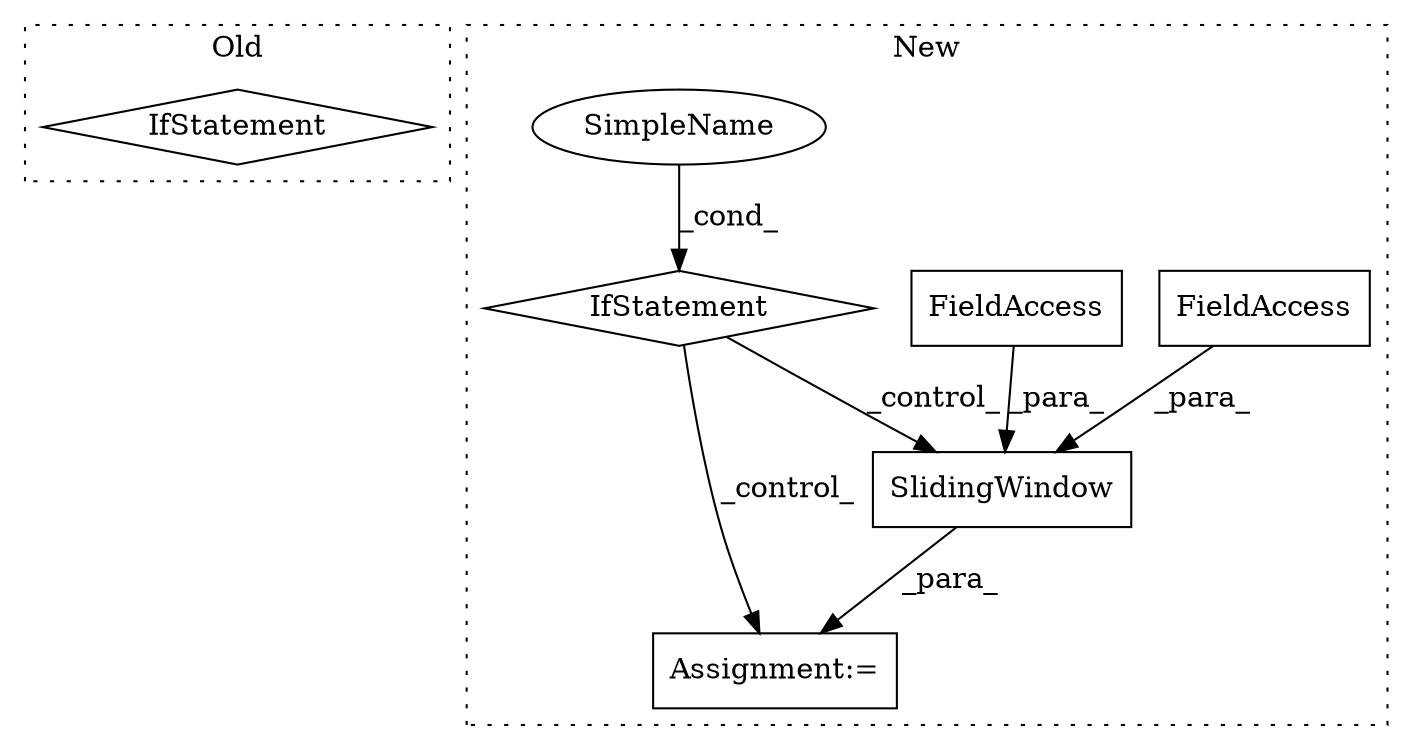 digraph G {
subgraph cluster0 {
1 [label="IfStatement" a="25" s="1385,1407" l="4,2" shape="diamond"];
label = "Old";
style="dotted";
}
subgraph cluster1 {
2 [label="SlidingWindow" a="32" s="1820,1857" l="14,1" shape="box"];
3 [label="FieldAccess" a="22" s="1834" l="13" shape="box"];
4 [label="FieldAccess" a="22" s="1848" l="9" shape="box"];
5 [label="SimpleName" a="42" s="" l="" shape="ellipse"];
6 [label="IfStatement" a="25" s="1765,1799" l="4,2" shape="diamond"];
7 [label="Assignment:=" a="7" s="1819" l="1" shape="box"];
label = "New";
style="dotted";
}
2 -> 7 [label="_para_"];
3 -> 2 [label="_para_"];
4 -> 2 [label="_para_"];
5 -> 6 [label="_cond_"];
6 -> 7 [label="_control_"];
6 -> 2 [label="_control_"];
}